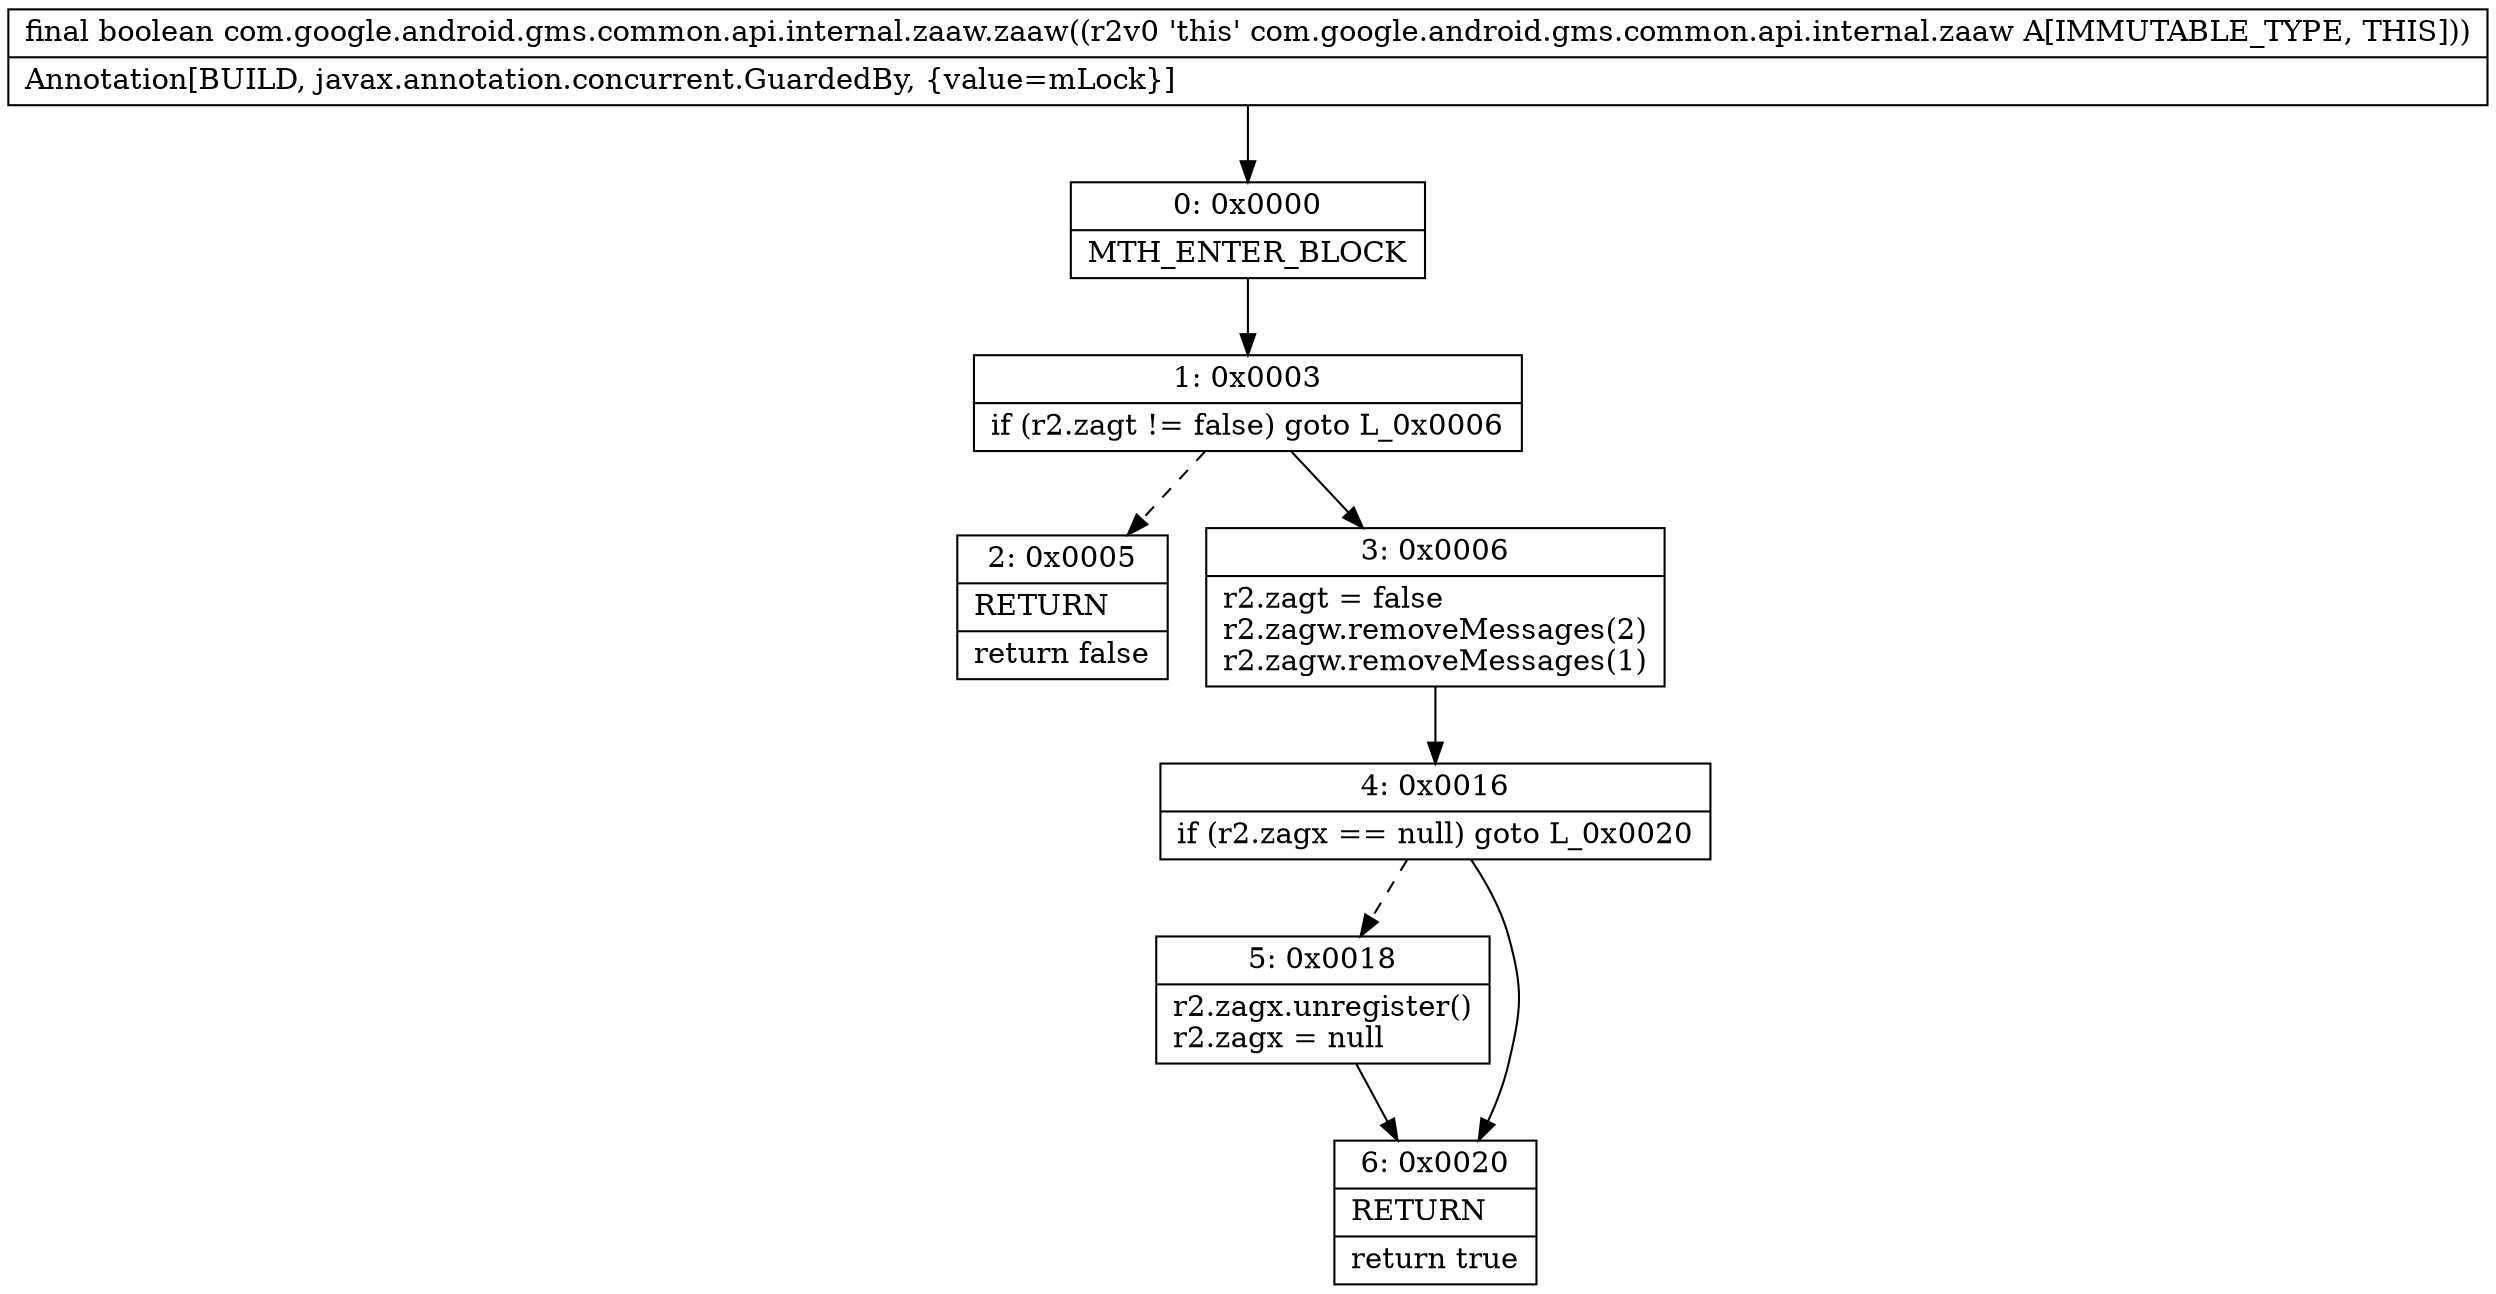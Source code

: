 digraph "CFG forcom.google.android.gms.common.api.internal.zaaw.zaaw()Z" {
Node_0 [shape=record,label="{0\:\ 0x0000|MTH_ENTER_BLOCK\l}"];
Node_1 [shape=record,label="{1\:\ 0x0003|if (r2.zagt != false) goto L_0x0006\l}"];
Node_2 [shape=record,label="{2\:\ 0x0005|RETURN\l|return false\l}"];
Node_3 [shape=record,label="{3\:\ 0x0006|r2.zagt = false\lr2.zagw.removeMessages(2)\lr2.zagw.removeMessages(1)\l}"];
Node_4 [shape=record,label="{4\:\ 0x0016|if (r2.zagx == null) goto L_0x0020\l}"];
Node_5 [shape=record,label="{5\:\ 0x0018|r2.zagx.unregister()\lr2.zagx = null\l}"];
Node_6 [shape=record,label="{6\:\ 0x0020|RETURN\l|return true\l}"];
MethodNode[shape=record,label="{final boolean com.google.android.gms.common.api.internal.zaaw.zaaw((r2v0 'this' com.google.android.gms.common.api.internal.zaaw A[IMMUTABLE_TYPE, THIS]))  | Annotation[BUILD, javax.annotation.concurrent.GuardedBy, \{value=mLock\}]\l}"];
MethodNode -> Node_0;
Node_0 -> Node_1;
Node_1 -> Node_2[style=dashed];
Node_1 -> Node_3;
Node_3 -> Node_4;
Node_4 -> Node_5[style=dashed];
Node_4 -> Node_6;
Node_5 -> Node_6;
}

